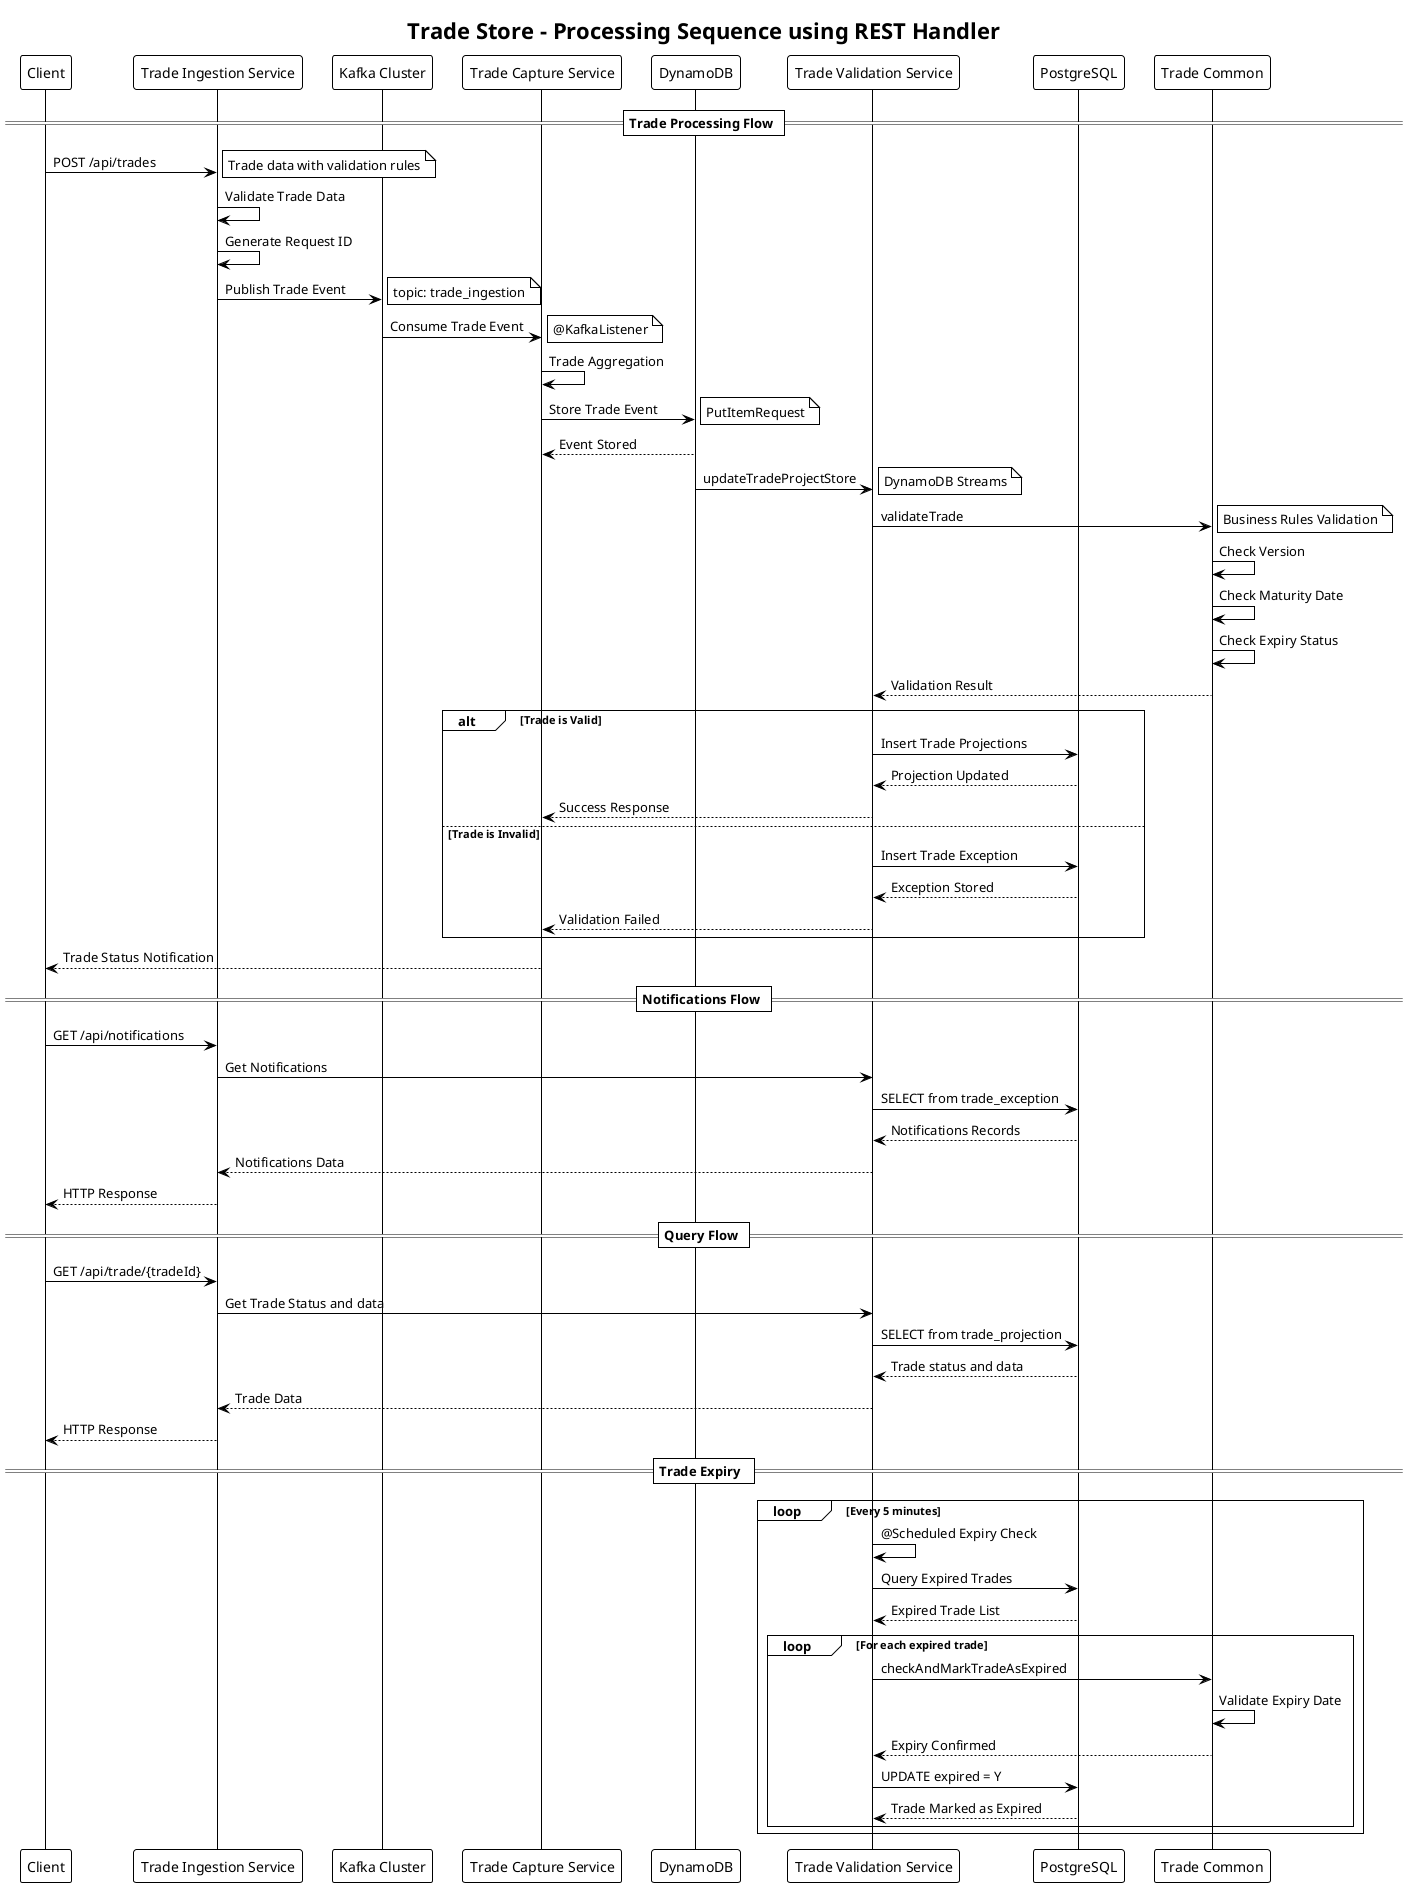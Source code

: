 @startuml
!theme plain
title Trade Store - Processing Sequence using REST Handler

participant "Client" as client
participant "Trade Ingestion Service" as ingestion
participant "Kafka Cluster" as kafka
participant "Trade Capture Service" as capture
participant "DynamoDB" as dynamodb
participant "Trade Validation Service" as validation
participant "PostgreSQL" as postgres
participant "Trade Common" as common

== Trade Processing Flow ==

client -> ingestion : POST /api/trades
note right : Trade data with validation rules

ingestion -> ingestion : Validate Trade Data
ingestion -> ingestion : Generate Request ID
ingestion -> kafka : Publish Trade Event
note right : topic: trade_ingestion

kafka -> capture : Consume Trade Event
note right : @KafkaListener

capture -> capture : Trade Aggregation
capture -> dynamodb : Store Trade Event
note right : PutItemRequest

dynamodb --> capture : Event Stored

dynamodb -> validation : updateTradeProjectStore
note right : DynamoDB Streams 

validation -> common : validateTrade
note right : Business Rules Validation

common -> common : Check Version
common -> common : Check Maturity Date
common -> common : Check Expiry Status

common --> validation : Validation Result

alt Trade is Valid
    validation -> postgres : Insert Trade Projections
    postgres --> validation : Projection Updated
    validation --> capture : Success Response
else Trade is Invalid
    validation -> postgres : Insert Trade Exception
    postgres --> validation : Exception Stored
    validation --> capture : Validation Failed
end

capture --> client : Trade Status Notification

== Notifications Flow ==

client -> ingestion : GET /api/notifications
ingestion -> validation : Get Notifications
validation -> postgres : SELECT from trade_exception
postgres --> validation : Notifications Records
validation --> ingestion : Notifications Data
ingestion --> client : HTTP Response

== Query Flow ==

client -> ingestion : GET /api/trade/{tradeId}
ingestion -> validation : Get Trade Status and data
validation -> postgres : SELECT from trade_projection
postgres --> validation : Trade status and data
validation --> ingestion : Trade Data
ingestion --> client : HTTP Response

== Trade Expiry  ==

loop Every 5 minutes
    validation -> validation : @Scheduled Expiry Check
    validation -> postgres : Query Expired Trades
    postgres --> validation : Expired Trade List
    
    loop For each expired trade
        validation -> common : checkAndMarkTradeAsExpired
        common -> common : Validate Expiry Date
        common --> validation : Expiry Confirmed
        validation -> postgres : UPDATE expired = Y
        postgres --> validation : Trade Marked as Expired
    end
end

@enduml
